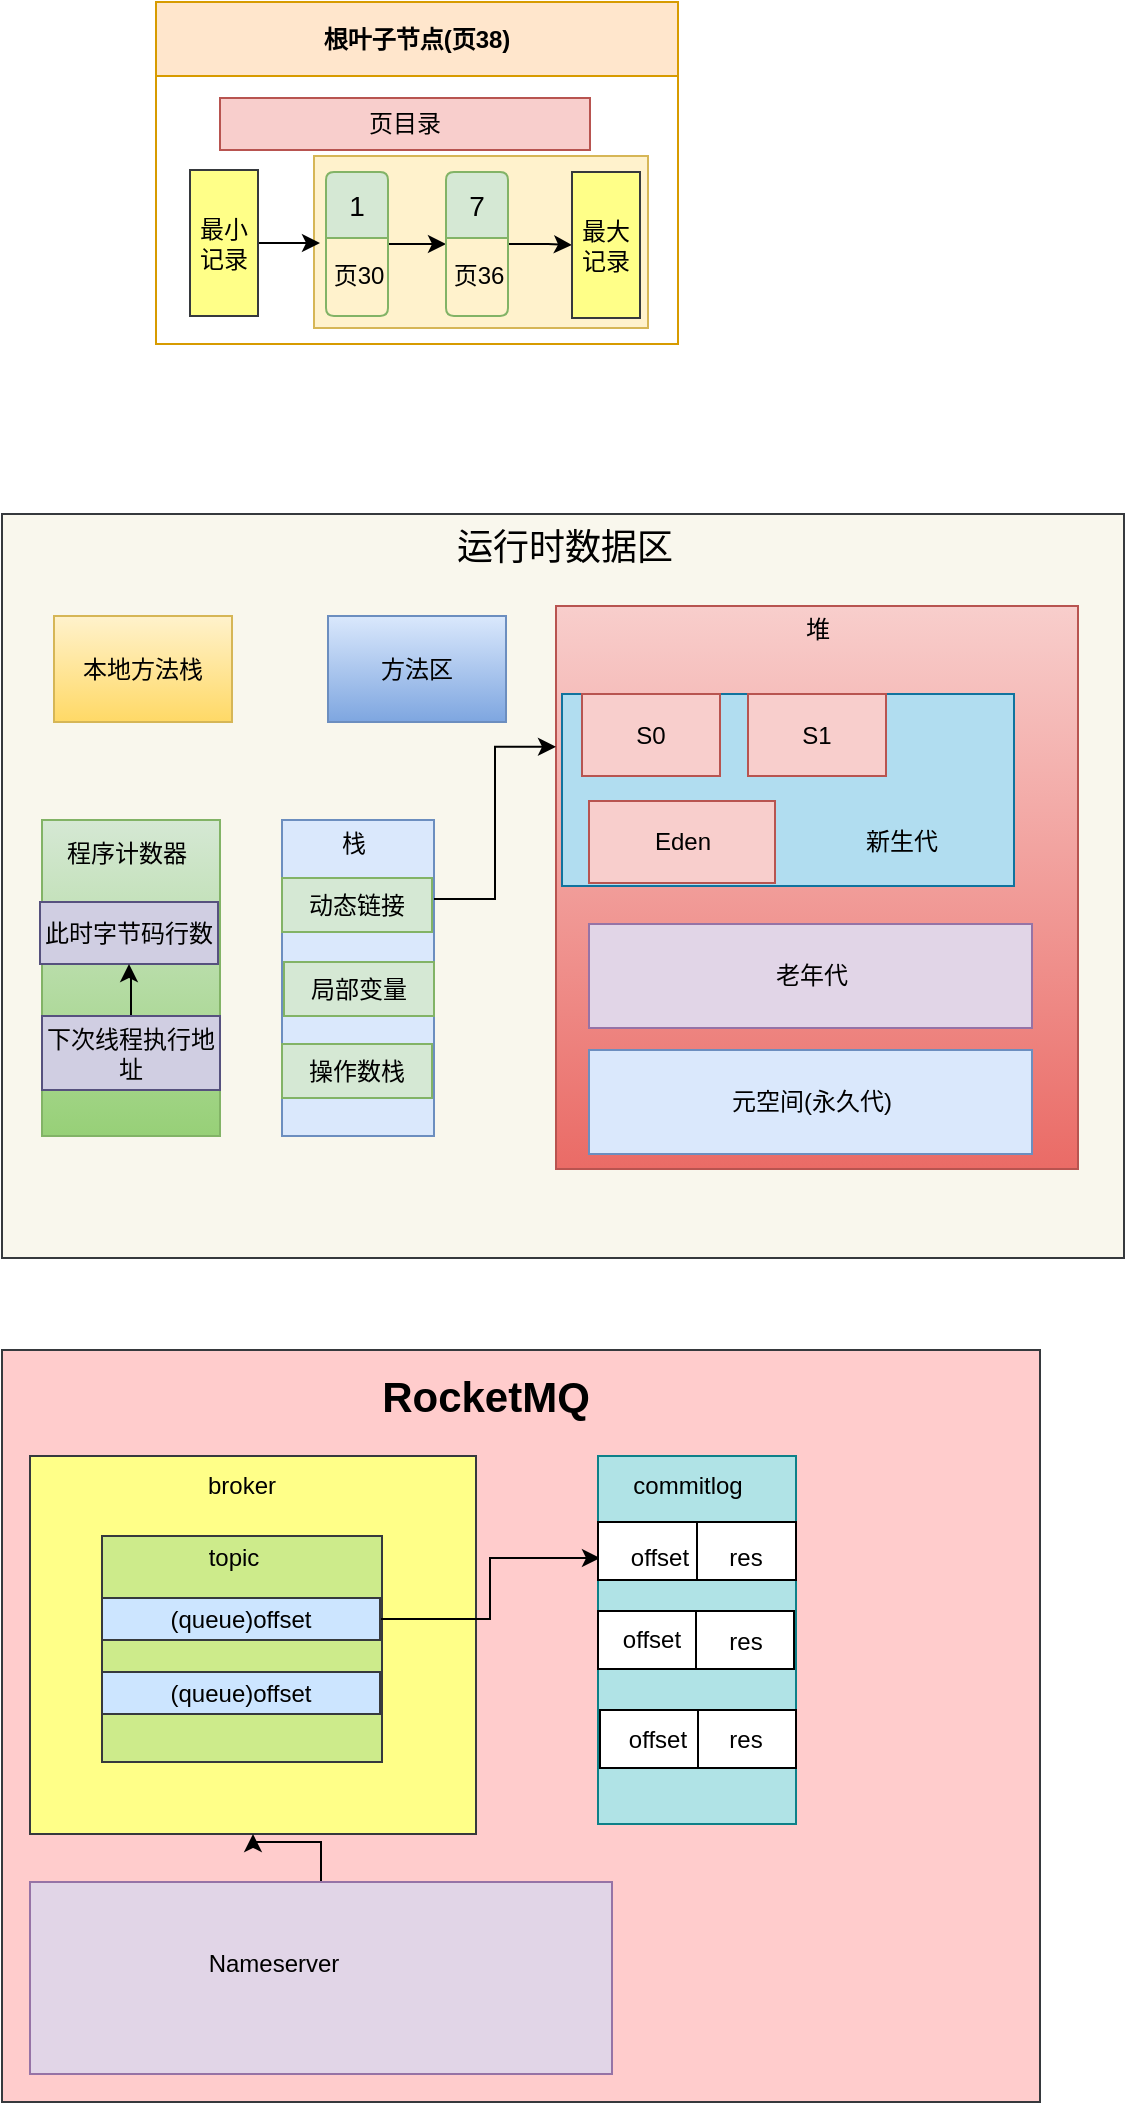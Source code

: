 <mxfile version="25.0.3">
  <diagram name="第 1 页" id="FVFE7vaYweL58d3d2tis">
    <mxGraphModel dx="1011" dy="1043" grid="0" gridSize="10" guides="1" tooltips="1" connect="1" arrows="1" fold="1" page="0" pageScale="1" pageWidth="2000" pageHeight="2000" math="0" shadow="0">
      <root>
        <mxCell id="0" />
        <mxCell id="1" parent="0" />
        <mxCell id="wCTJUPbafTaNTpw0Hwli-1" value="" style="rounded=0;whiteSpace=wrap;html=1;fillColor=#f9f7ed;strokeColor=#36393d;" vertex="1" parent="1">
          <mxGeometry x="164" y="217" width="561" height="372" as="geometry" />
        </mxCell>
        <mxCell id="wCTJUPbafTaNTpw0Hwli-9" value="" style="rounded=0;whiteSpace=wrap;html=1;fillColor=#f8cecc;strokeColor=#b85450;gradientColor=#ea6b66;" vertex="1" parent="1">
          <mxGeometry x="441" y="263" width="261" height="281.5" as="geometry" />
        </mxCell>
        <mxCell id="wCTJUPbafTaNTpw0Hwli-21" value="" style="rounded=0;whiteSpace=wrap;html=1;fillColor=#b1ddf0;strokeColor=#10739e;" vertex="1" parent="1">
          <mxGeometry x="444" y="307" width="226" height="96" as="geometry" />
        </mxCell>
        <mxCell id="IKJ4Btg_xXttqfqmedWA-6" value="根叶子节点(页38)" style="swimlane;whiteSpace=wrap;html=1;startSize=37;fillColor=#ffe6cc;strokeColor=#d79b00;" parent="1" vertex="1">
          <mxGeometry x="241" y="-39" width="261" height="171" as="geometry" />
        </mxCell>
        <mxCell id="IKJ4Btg_xXttqfqmedWA-26" value="" style="rounded=0;whiteSpace=wrap;html=1;fillColor=#fff2cc;strokeColor=#d6b656;" parent="IKJ4Btg_xXttqfqmedWA-6" vertex="1">
          <mxGeometry x="79" y="77" width="167" height="86" as="geometry" />
        </mxCell>
        <mxCell id="IKJ4Btg_xXttqfqmedWA-7" value="页目录" style="rounded=0;whiteSpace=wrap;html=1;fillColor=#f8cecc;strokeColor=#b85450;" parent="IKJ4Btg_xXttqfqmedWA-6" vertex="1">
          <mxGeometry x="32" y="48" width="185" height="26" as="geometry" />
        </mxCell>
        <mxCell id="IKJ4Btg_xXttqfqmedWA-10" value="" style="edgeStyle=orthogonalEdgeStyle;rounded=0;orthogonalLoop=1;jettySize=auto;html=1;" parent="IKJ4Btg_xXttqfqmedWA-6" source="IKJ4Btg_xXttqfqmedWA-8" edge="1">
          <mxGeometry relative="1" as="geometry">
            <mxPoint x="82" y="120.5" as="targetPoint" />
          </mxGeometry>
        </mxCell>
        <mxCell id="IKJ4Btg_xXttqfqmedWA-8" value="最小记录" style="rounded=0;whiteSpace=wrap;html=1;fillColor=#ffff88;strokeColor=#36393d;" parent="IKJ4Btg_xXttqfqmedWA-6" vertex="1">
          <mxGeometry x="17" y="84" width="34" height="73" as="geometry" />
        </mxCell>
        <mxCell id="IKJ4Btg_xXttqfqmedWA-21" value="" style="edgeStyle=orthogonalEdgeStyle;rounded=0;orthogonalLoop=1;jettySize=auto;html=1;" parent="IKJ4Btg_xXttqfqmedWA-6" source="IKJ4Btg_xXttqfqmedWA-13" target="IKJ4Btg_xXttqfqmedWA-20" edge="1">
          <mxGeometry relative="1" as="geometry" />
        </mxCell>
        <mxCell id="IKJ4Btg_xXttqfqmedWA-13" value="1" style="swimlane;childLayout=stackLayout;horizontal=1;startSize=33;horizontalStack=0;rounded=1;fontSize=14;fontStyle=0;strokeWidth=1;resizeParent=0;resizeLast=1;shadow=0;dashed=0;align=center;arcSize=4;whiteSpace=wrap;html=1;fillColor=#d5e8d4;strokeColor=#82b366;" parent="IKJ4Btg_xXttqfqmedWA-6" vertex="1">
          <mxGeometry x="85" y="85" width="31" height="72" as="geometry">
            <mxRectangle x="85" y="85" width="43" height="33" as="alternateBounds" />
          </mxGeometry>
        </mxCell>
        <mxCell id="IKJ4Btg_xXttqfqmedWA-15" value="页30" style="text;html=1;align=center;verticalAlign=middle;resizable=0;points=[];autosize=1;strokeColor=none;fillColor=none;" parent="IKJ4Btg_xXttqfqmedWA-6" vertex="1">
          <mxGeometry x="79" y="124" width="43" height="26" as="geometry" />
        </mxCell>
        <mxCell id="IKJ4Btg_xXttqfqmedWA-25" value="" style="edgeStyle=orthogonalEdgeStyle;rounded=0;orthogonalLoop=1;jettySize=auto;html=1;" parent="IKJ4Btg_xXttqfqmedWA-6" source="IKJ4Btg_xXttqfqmedWA-20" target="IKJ4Btg_xXttqfqmedWA-24" edge="1">
          <mxGeometry relative="1" as="geometry" />
        </mxCell>
        <mxCell id="IKJ4Btg_xXttqfqmedWA-20" value="7" style="swimlane;childLayout=stackLayout;horizontal=1;startSize=33;horizontalStack=0;rounded=1;fontSize=14;fontStyle=0;strokeWidth=1;resizeParent=0;resizeLast=1;shadow=0;dashed=0;align=center;arcSize=4;whiteSpace=wrap;html=1;fillColor=#d5e8d4;strokeColor=#82b366;" parent="IKJ4Btg_xXttqfqmedWA-6" vertex="1">
          <mxGeometry x="145" y="85" width="31" height="72" as="geometry" />
        </mxCell>
        <mxCell id="IKJ4Btg_xXttqfqmedWA-22" value="页36" style="text;html=1;align=center;verticalAlign=middle;resizable=0;points=[];autosize=1;strokeColor=none;fillColor=none;" parent="IKJ4Btg_xXttqfqmedWA-6" vertex="1">
          <mxGeometry x="139" y="124" width="43" height="26" as="geometry" />
        </mxCell>
        <mxCell id="IKJ4Btg_xXttqfqmedWA-24" value="最大记录" style="rounded=0;whiteSpace=wrap;html=1;fillColor=#ffff88;strokeColor=#36393d;" parent="IKJ4Btg_xXttqfqmedWA-6" vertex="1">
          <mxGeometry x="208" y="85" width="34" height="73" as="geometry" />
        </mxCell>
        <mxCell id="wCTJUPbafTaNTpw0Hwli-2" value="本地方法栈" style="rounded=0;whiteSpace=wrap;html=1;fillColor=#fff2cc;strokeColor=#d6b656;gradientColor=#ffd966;" vertex="1" parent="1">
          <mxGeometry x="190" y="268" width="89" height="53" as="geometry" />
        </mxCell>
        <mxCell id="wCTJUPbafTaNTpw0Hwli-3" value="方法区" style="rounded=0;whiteSpace=wrap;html=1;fillColor=#dae8fc;strokeColor=#6c8ebf;gradientColor=#7ea6e0;" vertex="1" parent="1">
          <mxGeometry x="327" y="268" width="89" height="53" as="geometry" />
        </mxCell>
        <mxCell id="wCTJUPbafTaNTpw0Hwli-4" value="" style="rounded=0;whiteSpace=wrap;html=1;fillColor=#d5e8d4;strokeColor=#82b366;gradientColor=#97d077;" vertex="1" parent="1">
          <mxGeometry x="184" y="370" width="89" height="158" as="geometry" />
        </mxCell>
        <mxCell id="wCTJUPbafTaNTpw0Hwli-10" value="堆" style="text;html=1;align=center;verticalAlign=middle;whiteSpace=wrap;rounded=0;" vertex="1" parent="1">
          <mxGeometry x="550.5" y="263" width="42" height="24" as="geometry" />
        </mxCell>
        <mxCell id="wCTJUPbafTaNTpw0Hwli-11" value="S0" style="rounded=0;whiteSpace=wrap;html=1;fillColor=#f8cecc;strokeColor=#b85450;" vertex="1" parent="1">
          <mxGeometry x="454" y="307" width="69" height="41" as="geometry" />
        </mxCell>
        <mxCell id="wCTJUPbafTaNTpw0Hwli-12" value="S1" style="rounded=0;whiteSpace=wrap;html=1;fillColor=#f8cecc;strokeColor=#b85450;" vertex="1" parent="1">
          <mxGeometry x="537" y="307" width="69" height="41" as="geometry" />
        </mxCell>
        <mxCell id="wCTJUPbafTaNTpw0Hwli-13" value="Eden" style="rounded=0;whiteSpace=wrap;html=1;fillColor=#f8cecc;strokeColor=#b85450;" vertex="1" parent="1">
          <mxGeometry x="457.5" y="360.5" width="93" height="41" as="geometry" />
        </mxCell>
        <mxCell id="wCTJUPbafTaNTpw0Hwli-14" value="老年代" style="rounded=0;whiteSpace=wrap;html=1;fillColor=#e1d5e7;strokeColor=#9673a6;" vertex="1" parent="1">
          <mxGeometry x="457.5" y="422" width="221.5" height="52" as="geometry" />
        </mxCell>
        <mxCell id="wCTJUPbafTaNTpw0Hwli-15" value="元空间(永久代)" style="rounded=0;whiteSpace=wrap;html=1;fillColor=#dae8fc;strokeColor=#6c8ebf;" vertex="1" parent="1">
          <mxGeometry x="457.5" y="485" width="221.5" height="52" as="geometry" />
        </mxCell>
        <mxCell id="wCTJUPbafTaNTpw0Hwli-16" value="运行时数据区" style="text;html=1;align=center;verticalAlign=middle;whiteSpace=wrap;rounded=0;fontSize=18;" vertex="1" parent="1">
          <mxGeometry x="378" y="219" width="135" height="30" as="geometry" />
        </mxCell>
        <mxCell id="wCTJUPbafTaNTpw0Hwli-18" value="" style="group" vertex="1" connectable="0" parent="1">
          <mxGeometry x="304" y="370" width="76" height="158" as="geometry" />
        </mxCell>
        <mxCell id="wCTJUPbafTaNTpw0Hwli-5" value="" style="rounded=0;whiteSpace=wrap;html=1;fillColor=#dae8fc;strokeColor=#6c8ebf;" vertex="1" parent="wCTJUPbafTaNTpw0Hwli-18">
          <mxGeometry width="76" height="158" as="geometry" />
        </mxCell>
        <mxCell id="wCTJUPbafTaNTpw0Hwli-6" value="栈" style="text;html=1;align=center;verticalAlign=middle;whiteSpace=wrap;rounded=0;" vertex="1" parent="wCTJUPbafTaNTpw0Hwli-18">
          <mxGeometry x="14.5" width="42" height="24" as="geometry" />
        </mxCell>
        <mxCell id="wCTJUPbafTaNTpw0Hwli-7" value="动态链接" style="rounded=0;whiteSpace=wrap;html=1;fillColor=#d5e8d4;strokeColor=#82b366;" vertex="1" parent="wCTJUPbafTaNTpw0Hwli-18">
          <mxGeometry y="29" width="75" height="27" as="geometry" />
        </mxCell>
        <mxCell id="wCTJUPbafTaNTpw0Hwli-8" value="局部变量" style="rounded=0;whiteSpace=wrap;html=1;fillColor=#d5e8d4;strokeColor=#82b366;" vertex="1" parent="wCTJUPbafTaNTpw0Hwli-18">
          <mxGeometry x="1" y="71" width="75" height="27" as="geometry" />
        </mxCell>
        <mxCell id="wCTJUPbafTaNTpw0Hwli-17" value="操作数栈" style="rounded=0;whiteSpace=wrap;html=1;fillColor=#d5e8d4;strokeColor=#82b366;" vertex="1" parent="wCTJUPbafTaNTpw0Hwli-18">
          <mxGeometry y="112" width="75" height="27" as="geometry" />
        </mxCell>
        <mxCell id="wCTJUPbafTaNTpw0Hwli-20" style="edgeStyle=orthogonalEdgeStyle;rounded=0;orthogonalLoop=1;jettySize=auto;html=1;exitX=1;exitY=0.25;exitDx=0;exitDy=0;entryX=0;entryY=0.25;entryDx=0;entryDy=0;" edge="1" parent="1" source="wCTJUPbafTaNTpw0Hwli-5" target="wCTJUPbafTaNTpw0Hwli-9">
          <mxGeometry relative="1" as="geometry" />
        </mxCell>
        <mxCell id="wCTJUPbafTaNTpw0Hwli-22" value="新生代" style="text;html=1;align=center;verticalAlign=middle;whiteSpace=wrap;rounded=0;" vertex="1" parent="1">
          <mxGeometry x="584" y="366" width="60" height="30" as="geometry" />
        </mxCell>
        <mxCell id="wCTJUPbafTaNTpw0Hwli-29" value="程序计数器" style="text;html=1;align=center;verticalAlign=middle;whiteSpace=wrap;rounded=0;" vertex="1" parent="1">
          <mxGeometry x="190" y="371.5" width="73" height="30" as="geometry" />
        </mxCell>
        <mxCell id="wCTJUPbafTaNTpw0Hwli-30" value="此时字节码行数" style="rounded=0;whiteSpace=wrap;html=1;fillColor=#d0cee2;strokeColor=#56517e;" vertex="1" parent="1">
          <mxGeometry x="183" y="411" width="89" height="31" as="geometry" />
        </mxCell>
        <mxCell id="wCTJUPbafTaNTpw0Hwli-32" value="" style="edgeStyle=orthogonalEdgeStyle;rounded=0;orthogonalLoop=1;jettySize=auto;html=1;" edge="1" parent="1" source="wCTJUPbafTaNTpw0Hwli-31" target="wCTJUPbafTaNTpw0Hwli-30">
          <mxGeometry relative="1" as="geometry" />
        </mxCell>
        <mxCell id="wCTJUPbafTaNTpw0Hwli-31" value="下次线程执行地址" style="rounded=0;whiteSpace=wrap;html=1;fillColor=#d0cee2;strokeColor=#56517e;" vertex="1" parent="1">
          <mxGeometry x="184" y="468" width="89" height="37" as="geometry" />
        </mxCell>
        <mxCell id="wCTJUPbafTaNTpw0Hwli-34" value="" style="rounded=0;whiteSpace=wrap;html=1;fillColor=#ffcccc;strokeColor=#36393d;" vertex="1" parent="1">
          <mxGeometry x="164" y="635" width="519" height="376" as="geometry" />
        </mxCell>
        <mxCell id="wCTJUPbafTaNTpw0Hwli-35" value="" style="rounded=0;whiteSpace=wrap;html=1;fillColor=#ffff88;strokeColor=#36393d;" vertex="1" parent="1">
          <mxGeometry x="178" y="688" width="223" height="189" as="geometry" />
        </mxCell>
        <mxCell id="wCTJUPbafTaNTpw0Hwli-36" value="" style="rounded=0;whiteSpace=wrap;html=1;fillColor=#cdeb8b;strokeColor=#36393d;" vertex="1" parent="1">
          <mxGeometry x="214" y="728" width="140" height="113" as="geometry" />
        </mxCell>
        <mxCell id="wCTJUPbafTaNTpw0Hwli-58" style="edgeStyle=orthogonalEdgeStyle;rounded=0;orthogonalLoop=1;jettySize=auto;html=1;entryX=0;entryY=0.5;entryDx=0;entryDy=0;" edge="1" parent="1" source="wCTJUPbafTaNTpw0Hwli-37" target="wCTJUPbafTaNTpw0Hwli-51">
          <mxGeometry relative="1" as="geometry" />
        </mxCell>
        <mxCell id="wCTJUPbafTaNTpw0Hwli-37" value="(queue)offset" style="rounded=0;whiteSpace=wrap;html=1;fillColor=#cce5ff;strokeColor=#36393d;" vertex="1" parent="1">
          <mxGeometry x="214" y="759" width="139" height="21" as="geometry" />
        </mxCell>
        <mxCell id="wCTJUPbafTaNTpw0Hwli-38" value="(queue)offset" style="rounded=0;whiteSpace=wrap;html=1;fillColor=#cce5ff;strokeColor=#36393d;" vertex="1" parent="1">
          <mxGeometry x="214" y="796" width="139" height="21" as="geometry" />
        </mxCell>
        <mxCell id="wCTJUPbafTaNTpw0Hwli-39" value="broker" style="text;html=1;align=center;verticalAlign=middle;whiteSpace=wrap;rounded=0;" vertex="1" parent="1">
          <mxGeometry x="254" y="688" width="60" height="30" as="geometry" />
        </mxCell>
        <mxCell id="wCTJUPbafTaNTpw0Hwli-40" value="topic" style="text;html=1;align=center;verticalAlign=middle;whiteSpace=wrap;rounded=0;" vertex="1" parent="1">
          <mxGeometry x="250" y="724" width="60" height="30" as="geometry" />
        </mxCell>
        <mxCell id="wCTJUPbafTaNTpw0Hwli-62" style="edgeStyle=orthogonalEdgeStyle;rounded=0;orthogonalLoop=1;jettySize=auto;html=1;entryX=0.5;entryY=1;entryDx=0;entryDy=0;" edge="1" parent="1" source="wCTJUPbafTaNTpw0Hwli-41" target="wCTJUPbafTaNTpw0Hwli-35">
          <mxGeometry relative="1" as="geometry" />
        </mxCell>
        <mxCell id="wCTJUPbafTaNTpw0Hwli-41" value="" style="rounded=0;whiteSpace=wrap;html=1;fillColor=#e1d5e7;strokeColor=#9673a6;" vertex="1" parent="1">
          <mxGeometry x="178" y="901" width="291" height="96" as="geometry" />
        </mxCell>
        <mxCell id="wCTJUPbafTaNTpw0Hwli-42" value="Nameserver" style="text;html=1;align=center;verticalAlign=middle;whiteSpace=wrap;rounded=0;" vertex="1" parent="1">
          <mxGeometry x="270" y="927" width="60" height="30" as="geometry" />
        </mxCell>
        <mxCell id="wCTJUPbafTaNTpw0Hwli-43" value="" style="rounded=0;whiteSpace=wrap;html=1;fillColor=#b0e3e6;strokeColor=#0e8088;" vertex="1" parent="1">
          <mxGeometry x="462" y="688" width="99" height="184" as="geometry" />
        </mxCell>
        <mxCell id="wCTJUPbafTaNTpw0Hwli-44" value="" style="rounded=0;whiteSpace=wrap;html=1;" vertex="1" parent="1">
          <mxGeometry x="462" y="721" width="99" height="29" as="geometry" />
        </mxCell>
        <mxCell id="wCTJUPbafTaNTpw0Hwli-45" value="" style="rounded=0;whiteSpace=wrap;html=1;" vertex="1" parent="1">
          <mxGeometry x="462" y="765.5" width="98" height="29" as="geometry" />
        </mxCell>
        <mxCell id="wCTJUPbafTaNTpw0Hwli-46" value="" style="rounded=0;whiteSpace=wrap;html=1;" vertex="1" parent="1">
          <mxGeometry x="463" y="815" width="98" height="29" as="geometry" />
        </mxCell>
        <mxCell id="wCTJUPbafTaNTpw0Hwli-47" value="" style="endArrow=none;html=1;rounded=0;entryX=0.5;entryY=0;entryDx=0;entryDy=0;exitX=0.5;exitY=1;exitDx=0;exitDy=0;" edge="1" parent="1" source="wCTJUPbafTaNTpw0Hwli-44" target="wCTJUPbafTaNTpw0Hwli-44">
          <mxGeometry width="50" height="50" relative="1" as="geometry">
            <mxPoint x="468" y="776" as="sourcePoint" />
            <mxPoint x="518" y="726" as="targetPoint" />
          </mxGeometry>
        </mxCell>
        <mxCell id="wCTJUPbafTaNTpw0Hwli-49" value="" style="endArrow=none;html=1;rounded=0;exitX=0.5;exitY=1;exitDx=0;exitDy=0;entryX=0.5;entryY=0;entryDx=0;entryDy=0;" edge="1" parent="1" source="wCTJUPbafTaNTpw0Hwli-45" target="wCTJUPbafTaNTpw0Hwli-45">
          <mxGeometry width="50" height="50" relative="1" as="geometry">
            <mxPoint x="463" y="816" as="sourcePoint" />
            <mxPoint x="513" y="766" as="targetPoint" />
          </mxGeometry>
        </mxCell>
        <mxCell id="wCTJUPbafTaNTpw0Hwli-50" value="" style="endArrow=none;html=1;rounded=0;entryX=0.5;entryY=0;entryDx=0;entryDy=0;exitX=0.5;exitY=1;exitDx=0;exitDy=0;" edge="1" parent="1" source="wCTJUPbafTaNTpw0Hwli-46" target="wCTJUPbafTaNTpw0Hwli-46">
          <mxGeometry width="50" height="50" relative="1" as="geometry">
            <mxPoint x="398" y="860" as="sourcePoint" />
            <mxPoint x="448" y="810" as="targetPoint" />
          </mxGeometry>
        </mxCell>
        <mxCell id="wCTJUPbafTaNTpw0Hwli-51" value="offset" style="text;html=1;align=center;verticalAlign=middle;whiteSpace=wrap;rounded=0;" vertex="1" parent="1">
          <mxGeometry x="463" y="724" width="60" height="30" as="geometry" />
        </mxCell>
        <mxCell id="wCTJUPbafTaNTpw0Hwli-52" value="offset" style="text;html=1;align=center;verticalAlign=middle;whiteSpace=wrap;rounded=0;" vertex="1" parent="1">
          <mxGeometry x="458.5" y="764.5" width="60" height="30" as="geometry" />
        </mxCell>
        <mxCell id="wCTJUPbafTaNTpw0Hwli-53" value="offset" style="text;html=1;align=center;verticalAlign=middle;whiteSpace=wrap;rounded=0;" vertex="1" parent="1">
          <mxGeometry x="462" y="815" width="60" height="30" as="geometry" />
        </mxCell>
        <mxCell id="wCTJUPbafTaNTpw0Hwli-54" value="res" style="text;html=1;align=center;verticalAlign=middle;whiteSpace=wrap;rounded=0;" vertex="1" parent="1">
          <mxGeometry x="506" y="724" width="60" height="30" as="geometry" />
        </mxCell>
        <mxCell id="wCTJUPbafTaNTpw0Hwli-55" value="res" style="text;html=1;align=center;verticalAlign=middle;whiteSpace=wrap;rounded=0;" vertex="1" parent="1">
          <mxGeometry x="506" y="766" width="60" height="30" as="geometry" />
        </mxCell>
        <mxCell id="wCTJUPbafTaNTpw0Hwli-56" value="res" style="text;html=1;align=center;verticalAlign=middle;whiteSpace=wrap;rounded=0;" vertex="1" parent="1">
          <mxGeometry x="506" y="815" width="60" height="30" as="geometry" />
        </mxCell>
        <mxCell id="wCTJUPbafTaNTpw0Hwli-57" value="commitlog" style="text;html=1;align=center;verticalAlign=middle;whiteSpace=wrap;rounded=0;" vertex="1" parent="1">
          <mxGeometry x="477" y="688" width="60" height="30" as="geometry" />
        </mxCell>
        <mxCell id="wCTJUPbafTaNTpw0Hwli-59" value="RocketMQ" style="text;align=center;verticalAlign=middle;whiteSpace=wrap;rounded=0;fontSize=21;fontStyle=1" vertex="1" parent="1">
          <mxGeometry x="376" y="643" width="60" height="30" as="geometry" />
        </mxCell>
      </root>
    </mxGraphModel>
  </diagram>
</mxfile>
